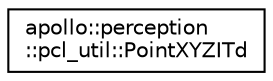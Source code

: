 digraph "Graphical Class Hierarchy"
{
  edge [fontname="Helvetica",fontsize="10",labelfontname="Helvetica",labelfontsize="10"];
  node [fontname="Helvetica",fontsize="10",shape=record];
  rankdir="LR";
  Node1 [label="apollo::perception\l::pcl_util::PointXYZITd",height=0.2,width=0.4,color="black", fillcolor="white", style="filled",URL="$structapollo_1_1perception_1_1pcl__util_1_1PointXYZITd.html"];
}
